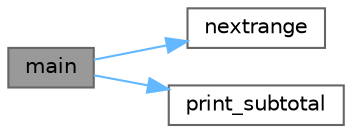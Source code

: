 digraph "main"
{
 // LATEX_PDF_SIZE
  bgcolor="transparent";
  edge [fontname=Helvetica,fontsize=10,labelfontname=Helvetica,labelfontsize=10];
  node [fontname=Helvetica,fontsize=10,shape=box,height=0.2,width=0.4];
  rankdir="LR";
  Node1 [label="main",height=0.2,width=0.4,color="gray40", fillcolor="grey60", style="filled", fontcolor="black",tooltip="The main function."];
  Node1 -> Node2 [color="steelblue1",style="solid"];
  Node2 [label="nextrange",height=0.2,width=0.4,color="grey40", fillcolor="white", style="filled",URL="$unicoverage_8c.html#ae0cf1429d0cf858fa930c666d8e73954",tooltip="Get next Unicode range."];
  Node1 -> Node3 [color="steelblue1",style="solid"];
  Node3 [label="print_subtotal",height=0.2,width=0.4,color="grey40", fillcolor="white", style="filled",URL="$unicoverage_8c.html#a71344b70c39c2995545c3ced4d134ec8",tooltip="Print the subtotal for one Unicode script range."];
}
